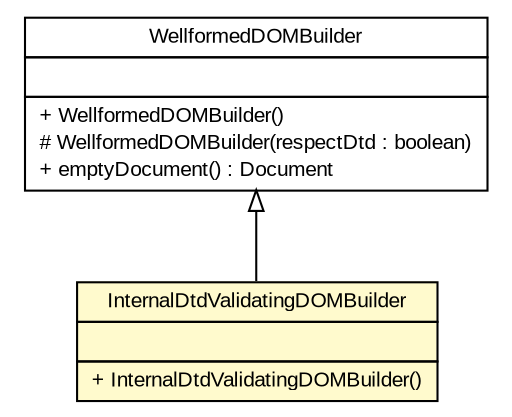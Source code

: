#!/usr/local/bin/dot
#
# Class diagram 
# Generated by UMLGraph version R5_6_6-6-g3bdff0 (http://www.umlgraph.org/)
#

digraph G {
	edge [fontname="arial",fontsize=10,labelfontname="arial",labelfontsize=10];
	node [fontname="arial",fontsize=10,shape=plaintext];
	nodesep=0.25;
	ranksep=0.5;
	// org.tanjakostic.jcleancim.xml.WellformedDOMBuilder
	c121760 [label=<<table title="org.tanjakostic.jcleancim.xml.WellformedDOMBuilder" border="0" cellborder="1" cellspacing="0" cellpadding="2" port="p" href="./WellformedDOMBuilder.html">
		<tr><td><table border="0" cellspacing="0" cellpadding="1">
<tr><td align="center" balign="center"> WellformedDOMBuilder </td></tr>
		</table></td></tr>
		<tr><td><table border="0" cellspacing="0" cellpadding="1">
<tr><td align="left" balign="left">  </td></tr>
		</table></td></tr>
		<tr><td><table border="0" cellspacing="0" cellpadding="1">
<tr><td align="left" balign="left"> + WellformedDOMBuilder() </td></tr>
<tr><td align="left" balign="left"> # WellformedDOMBuilder(respectDtd : boolean) </td></tr>
<tr><td align="left" balign="left"> + emptyDocument() : Document </td></tr>
		</table></td></tr>
		</table>>, URL="./WellformedDOMBuilder.html", fontname="arial", fontcolor="black", fontsize=10.0];
	// org.tanjakostic.jcleancim.xml.InternalDtdValidatingDOMBuilder
	c121766 [label=<<table title="org.tanjakostic.jcleancim.xml.InternalDtdValidatingDOMBuilder" border="0" cellborder="1" cellspacing="0" cellpadding="2" port="p" bgcolor="lemonChiffon" href="./InternalDtdValidatingDOMBuilder.html">
		<tr><td><table border="0" cellspacing="0" cellpadding="1">
<tr><td align="center" balign="center"> InternalDtdValidatingDOMBuilder </td></tr>
		</table></td></tr>
		<tr><td><table border="0" cellspacing="0" cellpadding="1">
<tr><td align="left" balign="left">  </td></tr>
		</table></td></tr>
		<tr><td><table border="0" cellspacing="0" cellpadding="1">
<tr><td align="left" balign="left"> + InternalDtdValidatingDOMBuilder() </td></tr>
		</table></td></tr>
		</table>>, URL="./InternalDtdValidatingDOMBuilder.html", fontname="arial", fontcolor="black", fontsize=10.0];
	//org.tanjakostic.jcleancim.xml.InternalDtdValidatingDOMBuilder extends org.tanjakostic.jcleancim.xml.WellformedDOMBuilder
	c121760:p -> c121766:p [dir=back,arrowtail=empty];
}

